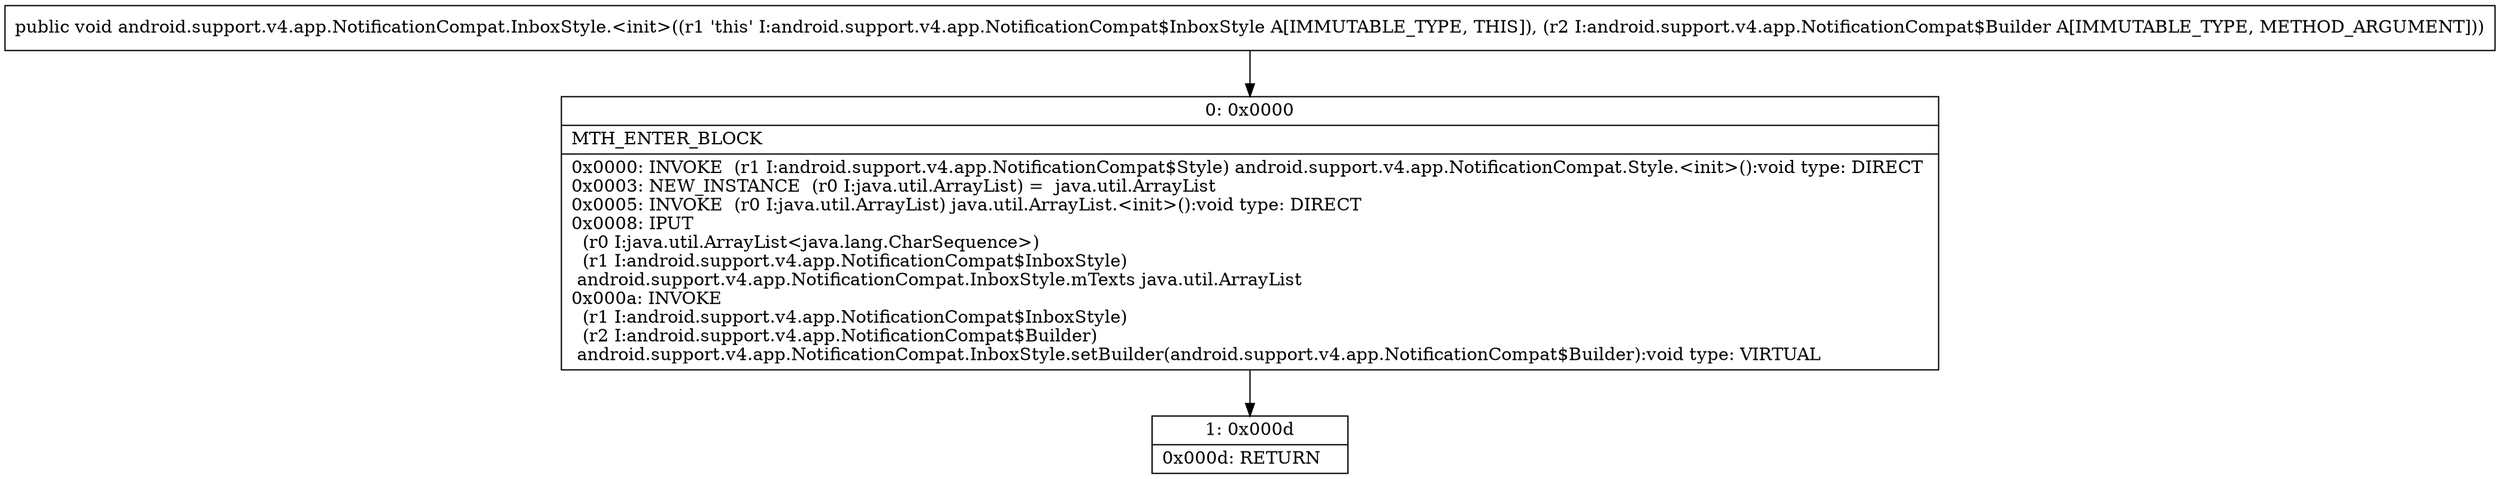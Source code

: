 digraph "CFG forandroid.support.v4.app.NotificationCompat.InboxStyle.\<init\>(Landroid\/support\/v4\/app\/NotificationCompat$Builder;)V" {
Node_0 [shape=record,label="{0\:\ 0x0000|MTH_ENTER_BLOCK\l|0x0000: INVOKE  (r1 I:android.support.v4.app.NotificationCompat$Style) android.support.v4.app.NotificationCompat.Style.\<init\>():void type: DIRECT \l0x0003: NEW_INSTANCE  (r0 I:java.util.ArrayList) =  java.util.ArrayList \l0x0005: INVOKE  (r0 I:java.util.ArrayList) java.util.ArrayList.\<init\>():void type: DIRECT \l0x0008: IPUT  \l  (r0 I:java.util.ArrayList\<java.lang.CharSequence\>)\l  (r1 I:android.support.v4.app.NotificationCompat$InboxStyle)\l android.support.v4.app.NotificationCompat.InboxStyle.mTexts java.util.ArrayList \l0x000a: INVOKE  \l  (r1 I:android.support.v4.app.NotificationCompat$InboxStyle)\l  (r2 I:android.support.v4.app.NotificationCompat$Builder)\l android.support.v4.app.NotificationCompat.InboxStyle.setBuilder(android.support.v4.app.NotificationCompat$Builder):void type: VIRTUAL \l}"];
Node_1 [shape=record,label="{1\:\ 0x000d|0x000d: RETURN   \l}"];
MethodNode[shape=record,label="{public void android.support.v4.app.NotificationCompat.InboxStyle.\<init\>((r1 'this' I:android.support.v4.app.NotificationCompat$InboxStyle A[IMMUTABLE_TYPE, THIS]), (r2 I:android.support.v4.app.NotificationCompat$Builder A[IMMUTABLE_TYPE, METHOD_ARGUMENT])) }"];
MethodNode -> Node_0;
Node_0 -> Node_1;
}

